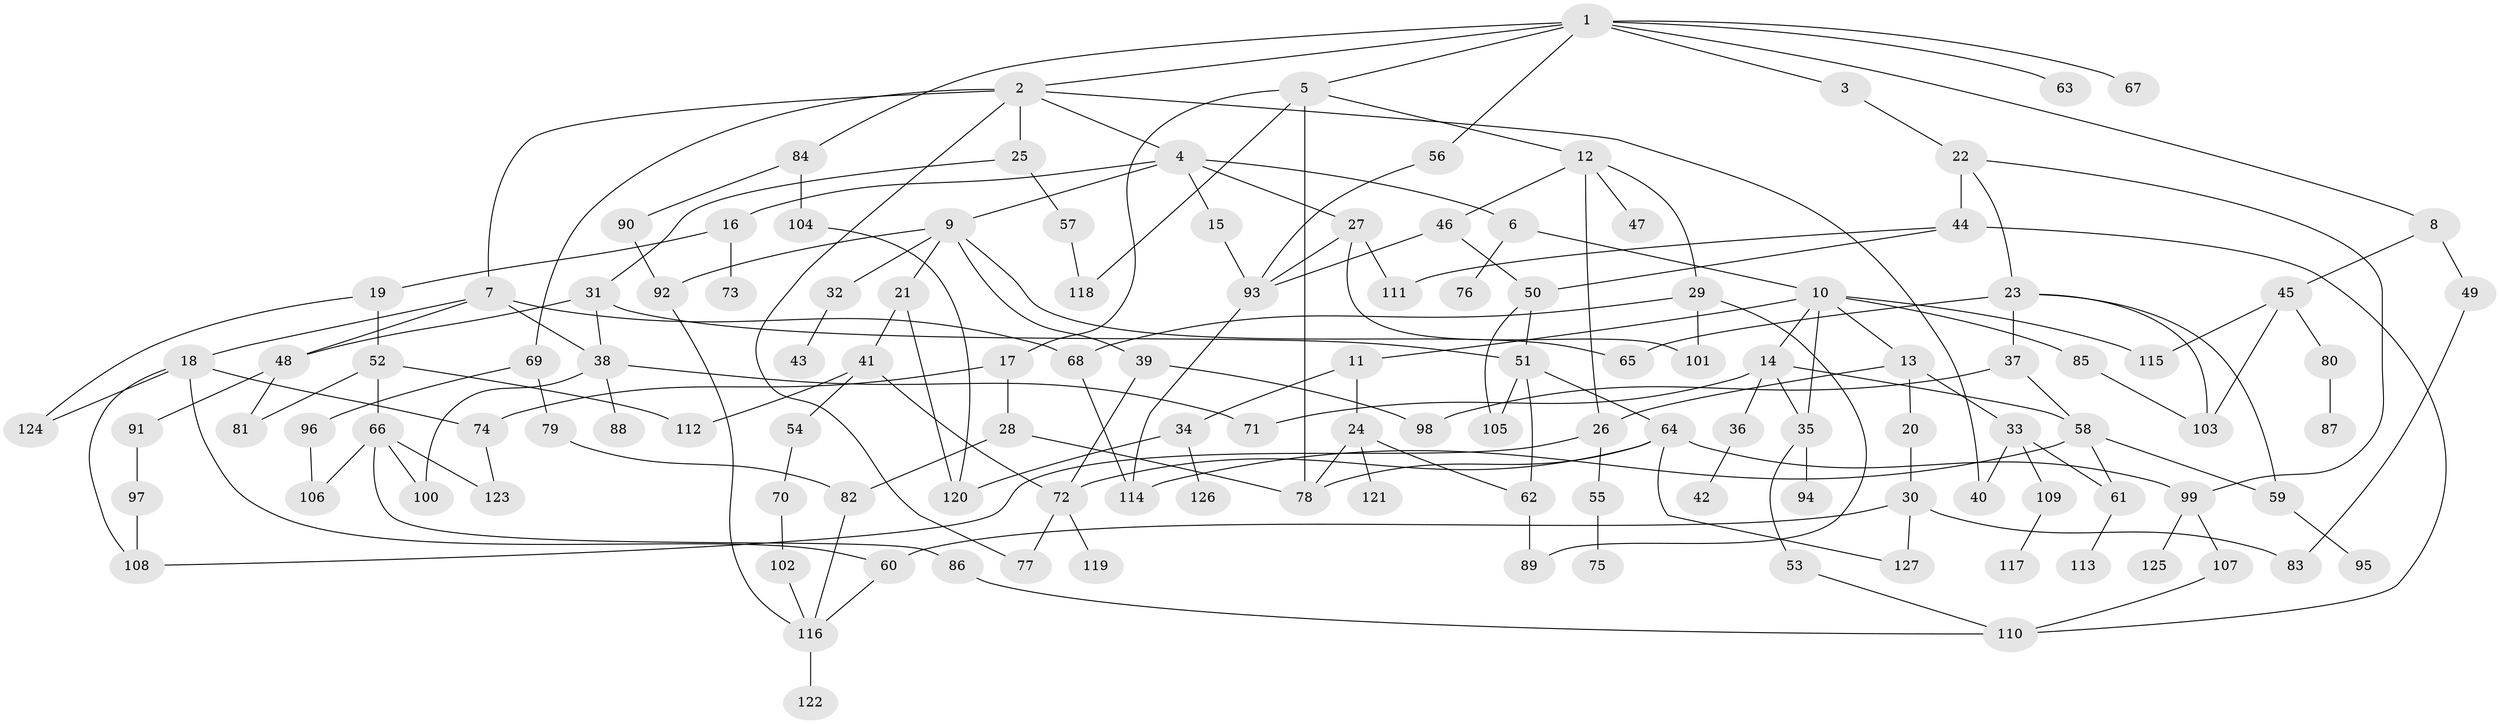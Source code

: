 // Generated by graph-tools (version 1.1) at 2025/10/02/27/25 16:10:52]
// undirected, 127 vertices, 183 edges
graph export_dot {
graph [start="1"]
  node [color=gray90,style=filled];
  1;
  2;
  3;
  4;
  5;
  6;
  7;
  8;
  9;
  10;
  11;
  12;
  13;
  14;
  15;
  16;
  17;
  18;
  19;
  20;
  21;
  22;
  23;
  24;
  25;
  26;
  27;
  28;
  29;
  30;
  31;
  32;
  33;
  34;
  35;
  36;
  37;
  38;
  39;
  40;
  41;
  42;
  43;
  44;
  45;
  46;
  47;
  48;
  49;
  50;
  51;
  52;
  53;
  54;
  55;
  56;
  57;
  58;
  59;
  60;
  61;
  62;
  63;
  64;
  65;
  66;
  67;
  68;
  69;
  70;
  71;
  72;
  73;
  74;
  75;
  76;
  77;
  78;
  79;
  80;
  81;
  82;
  83;
  84;
  85;
  86;
  87;
  88;
  89;
  90;
  91;
  92;
  93;
  94;
  95;
  96;
  97;
  98;
  99;
  100;
  101;
  102;
  103;
  104;
  105;
  106;
  107;
  108;
  109;
  110;
  111;
  112;
  113;
  114;
  115;
  116;
  117;
  118;
  119;
  120;
  121;
  122;
  123;
  124;
  125;
  126;
  127;
  1 -- 2;
  1 -- 3;
  1 -- 5;
  1 -- 8;
  1 -- 56;
  1 -- 63;
  1 -- 67;
  1 -- 84;
  2 -- 4;
  2 -- 7;
  2 -- 25;
  2 -- 69;
  2 -- 77;
  2 -- 40;
  3 -- 22;
  4 -- 6;
  4 -- 9;
  4 -- 15;
  4 -- 16;
  4 -- 27;
  5 -- 12;
  5 -- 17;
  5 -- 78;
  5 -- 118;
  6 -- 10;
  6 -- 76;
  7 -- 18;
  7 -- 68;
  7 -- 48;
  7 -- 38;
  8 -- 45;
  8 -- 49;
  9 -- 21;
  9 -- 32;
  9 -- 39;
  9 -- 65;
  9 -- 92;
  10 -- 11;
  10 -- 13;
  10 -- 14;
  10 -- 85;
  10 -- 115;
  10 -- 35;
  11 -- 24;
  11 -- 34;
  12 -- 26;
  12 -- 29;
  12 -- 46;
  12 -- 47;
  13 -- 20;
  13 -- 33;
  13 -- 26;
  14 -- 35;
  14 -- 36;
  14 -- 58;
  14 -- 71;
  15 -- 93;
  16 -- 19;
  16 -- 73;
  17 -- 28;
  17 -- 74;
  18 -- 60;
  18 -- 74;
  18 -- 108;
  18 -- 124;
  19 -- 52;
  19 -- 124;
  20 -- 30;
  21 -- 41;
  21 -- 120;
  22 -- 23;
  22 -- 44;
  22 -- 99;
  23 -- 37;
  23 -- 65;
  23 -- 59;
  23 -- 103;
  24 -- 121;
  24 -- 78;
  24 -- 62;
  25 -- 31;
  25 -- 57;
  26 -- 55;
  26 -- 108;
  27 -- 93;
  27 -- 111;
  27 -- 101;
  28 -- 78;
  28 -- 82;
  29 -- 89;
  29 -- 101;
  29 -- 68;
  30 -- 60;
  30 -- 83;
  30 -- 127;
  31 -- 38;
  31 -- 48;
  31 -- 51;
  32 -- 43;
  33 -- 40;
  33 -- 109;
  33 -- 61;
  34 -- 126;
  34 -- 120;
  35 -- 53;
  35 -- 94;
  36 -- 42;
  37 -- 98;
  37 -- 58;
  38 -- 88;
  38 -- 100;
  38 -- 71;
  39 -- 72;
  39 -- 98;
  41 -- 54;
  41 -- 112;
  41 -- 72;
  44 -- 50;
  44 -- 111;
  44 -- 110;
  45 -- 80;
  45 -- 103;
  45 -- 115;
  46 -- 93;
  46 -- 50;
  48 -- 81;
  48 -- 91;
  49 -- 83;
  50 -- 51;
  50 -- 105;
  51 -- 62;
  51 -- 64;
  51 -- 105;
  52 -- 66;
  52 -- 81;
  52 -- 112;
  53 -- 110;
  54 -- 70;
  55 -- 75;
  56 -- 93;
  57 -- 118;
  58 -- 59;
  58 -- 61;
  58 -- 114;
  59 -- 95;
  60 -- 116;
  61 -- 113;
  62 -- 89;
  64 -- 99;
  64 -- 127;
  64 -- 78;
  64 -- 72;
  66 -- 86;
  66 -- 123;
  66 -- 106;
  66 -- 100;
  68 -- 114;
  69 -- 79;
  69 -- 96;
  70 -- 102;
  72 -- 119;
  72 -- 77;
  74 -- 123;
  79 -- 82;
  80 -- 87;
  82 -- 116;
  84 -- 90;
  84 -- 104;
  85 -- 103;
  86 -- 110;
  90 -- 92;
  91 -- 97;
  92 -- 116;
  93 -- 114;
  96 -- 106;
  97 -- 108;
  99 -- 107;
  99 -- 125;
  102 -- 116;
  104 -- 120;
  107 -- 110;
  109 -- 117;
  116 -- 122;
}
